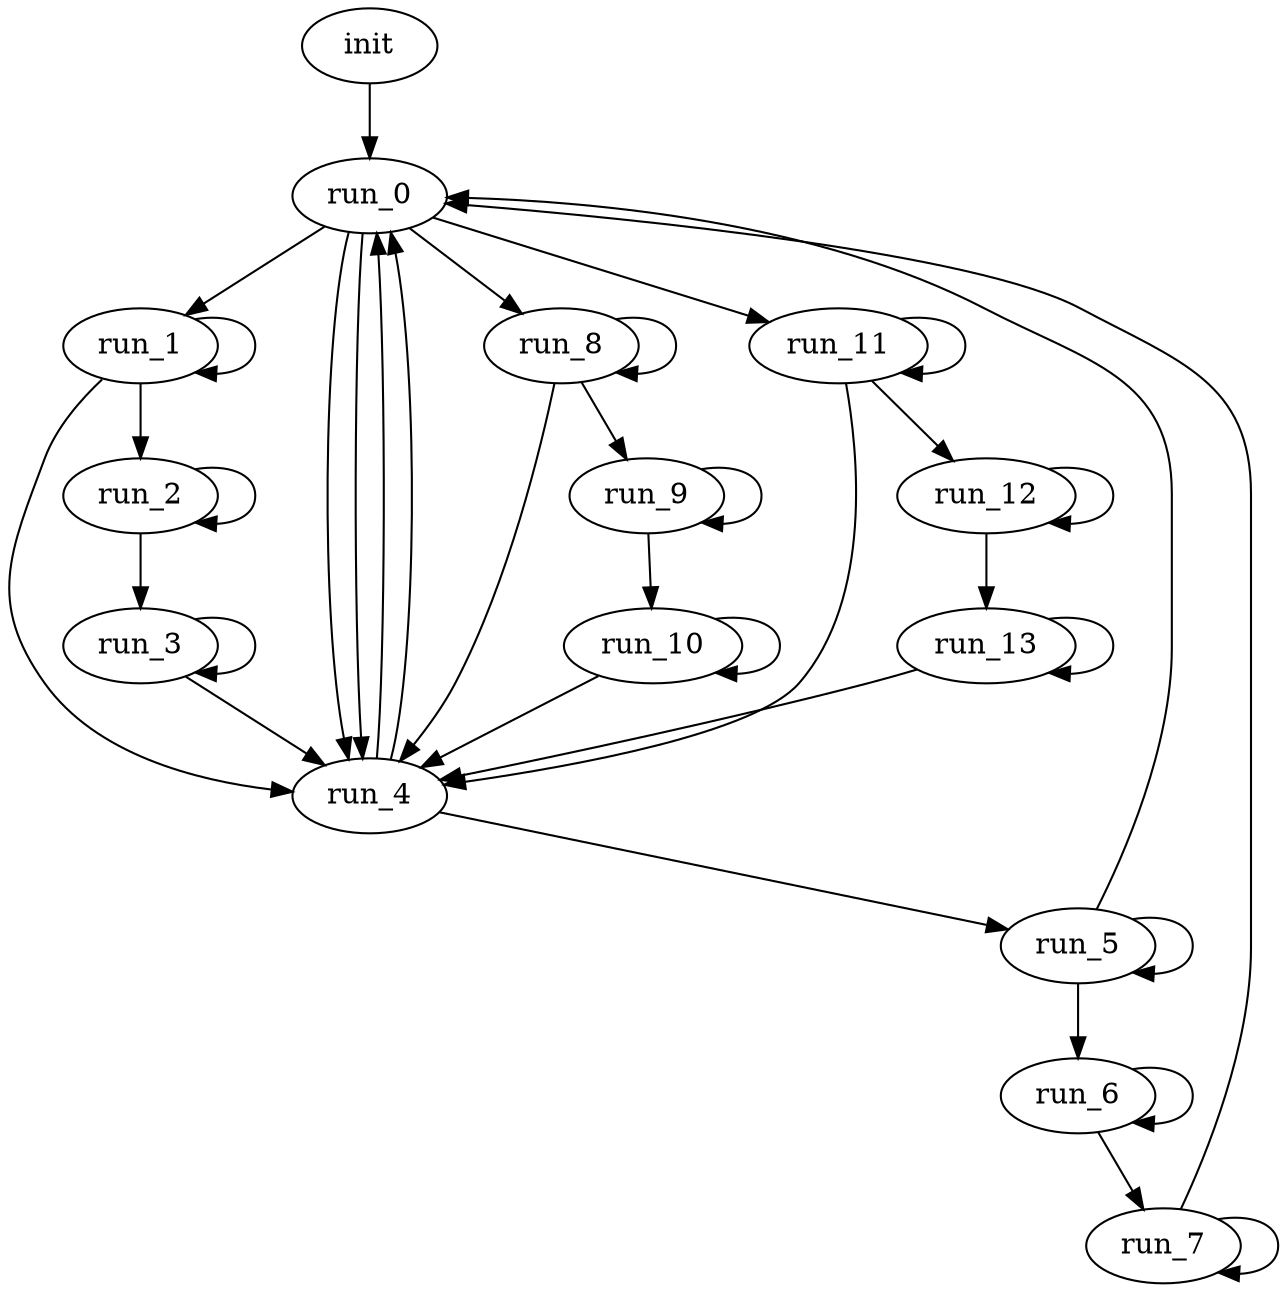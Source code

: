 digraph Bus {  graph [rankdir=TD];  
-1->0;
-1[ label =" init "];
0->1;
0->4;
0->4;
0->8;
0->11;
0[ label ="run_0"];
1->1;
1->2;
1->4;
1[ label ="run_1"];
2->2;
2->3;
2[ label ="run_2"];
3->3;
3->4;
3[ label ="run_3"];
4->0;
4->0;
4->5;
4[ label ="run_4"];
5->0;
5->5;
5->6;
5[ label ="run_5"];
6->6;
6->7;
6[ label ="run_6"];
7->0;
7->7;
7[ label ="run_7"];
8->4;
8->8;
8->9;
8[ label ="run_8"];
9->9;
9->10;
9[ label ="run_9"];
10->4;
10->10;
10[ label ="run_10"];
11->4;
11->11;
11->12;
11[ label ="run_11"];
12->12;
12->13;
12[ label ="run_12"];
13->4;
13->13;
13[ label ="run_13"];
}
